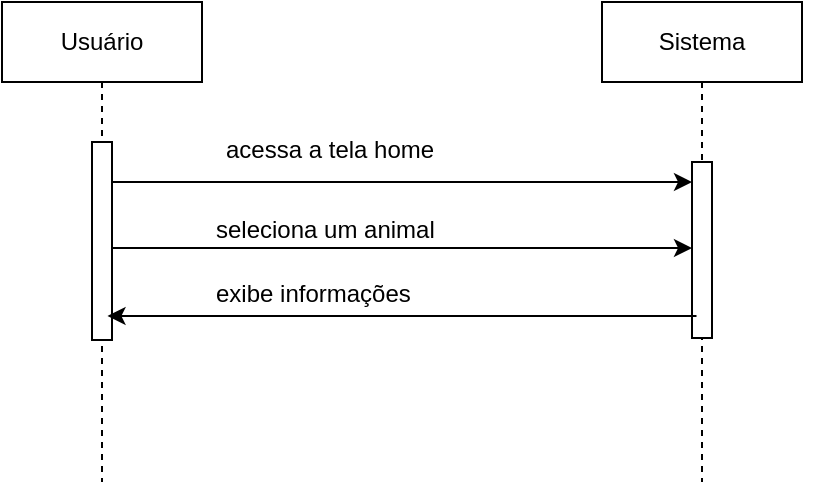 <mxfile version="24.7.17">
  <diagram name="Page-1" id="2YBvvXClWsGukQMizWep">
    <mxGraphModel dx="1120" dy="460" grid="0" gridSize="10" guides="1" tooltips="1" connect="1" arrows="1" fold="1" page="0" pageScale="1" pageWidth="850" pageHeight="1100" math="0" shadow="0">
      <root>
        <mxCell id="0" />
        <mxCell id="1" parent="0" />
        <mxCell id="B0OeJO606Wl0QepXsaKl-1" value="Usuário" style="shape=umlLifeline;perimeter=lifelinePerimeter;whiteSpace=wrap;html=1;container=0;dropTarget=0;collapsible=0;recursiveResize=0;outlineConnect=0;portConstraint=eastwest;newEdgeStyle={&quot;edgeStyle&quot;:&quot;elbowEdgeStyle&quot;,&quot;elbow&quot;:&quot;vertical&quot;,&quot;curved&quot;:0,&quot;rounded&quot;:0};" parent="1" vertex="1">
          <mxGeometry x="40" y="40" width="100" height="240" as="geometry" />
        </mxCell>
        <mxCell id="B0OeJO606Wl0QepXsaKl-2" value="" style="html=1;points=[];perimeter=orthogonalPerimeter;outlineConnect=0;targetShapes=umlLifeline;portConstraint=eastwest;newEdgeStyle={&quot;edgeStyle&quot;:&quot;elbowEdgeStyle&quot;,&quot;elbow&quot;:&quot;vertical&quot;,&quot;curved&quot;:0,&quot;rounded&quot;:0};" parent="B0OeJO606Wl0QepXsaKl-1" vertex="1">
          <mxGeometry x="45" y="70" width="10" height="99" as="geometry" />
        </mxCell>
        <mxCell id="B0OeJO606Wl0QepXsaKl-3" value="Sistema" style="shape=umlLifeline;perimeter=lifelinePerimeter;whiteSpace=wrap;html=1;container=0;dropTarget=0;collapsible=0;recursiveResize=0;outlineConnect=0;portConstraint=eastwest;newEdgeStyle={&quot;edgeStyle&quot;:&quot;elbowEdgeStyle&quot;,&quot;elbow&quot;:&quot;vertical&quot;,&quot;curved&quot;:0,&quot;rounded&quot;:0};" parent="1" vertex="1">
          <mxGeometry x="340" y="40" width="100" height="240" as="geometry" />
        </mxCell>
        <mxCell id="B0OeJO606Wl0QepXsaKl-4" value="" style="html=1;points=[];perimeter=orthogonalPerimeter;outlineConnect=0;targetShapes=umlLifeline;portConstraint=eastwest;newEdgeStyle={&quot;edgeStyle&quot;:&quot;elbowEdgeStyle&quot;,&quot;elbow&quot;:&quot;vertical&quot;,&quot;curved&quot;:0,&quot;rounded&quot;:0};" parent="B0OeJO606Wl0QepXsaKl-3" vertex="1">
          <mxGeometry x="45" y="80" width="10" height="88" as="geometry" />
        </mxCell>
        <mxCell id="B0OeJO606Wl0QepXsaKl-5" value="" style="endArrow=classic;html=1;rounded=0;" parent="1" target="B0OeJO606Wl0QepXsaKl-4" edge="1">
          <mxGeometry width="50" height="50" relative="1" as="geometry">
            <mxPoint x="95" y="130" as="sourcePoint" />
            <mxPoint x="325" y="130" as="targetPoint" />
          </mxGeometry>
        </mxCell>
        <mxCell id="B0OeJO606Wl0QepXsaKl-6" value=" acessa a tela home" style="text;whiteSpace=wrap;html=1;" parent="1" vertex="1">
          <mxGeometry x="150" y="100" width="180" height="40" as="geometry" />
        </mxCell>
        <mxCell id="B0OeJO606Wl0QepXsaKl-11" value="" style="endArrow=classic;html=1;rounded=0;" parent="1" edge="1">
          <mxGeometry width="50" height="50" relative="1" as="geometry">
            <mxPoint x="387.25" y="197" as="sourcePoint" />
            <mxPoint x="92.75" y="197" as="targetPoint" />
          </mxGeometry>
        </mxCell>
        <mxCell id="B0OeJO606Wl0QepXsaKl-17" value="seleciona um animal" style="text;whiteSpace=wrap;html=1;" parent="1" vertex="1">
          <mxGeometry x="145" y="140" width="190" height="40" as="geometry" />
        </mxCell>
        <mxCell id="B0OeJO606Wl0QepXsaKl-19" value="exibe informações" style="text;whiteSpace=wrap;html=1;" parent="1" vertex="1">
          <mxGeometry x="145" y="172" width="310" height="40" as="geometry" />
        </mxCell>
        <mxCell id="NRSdaK79Rirl9mWslHFh-3" value="" style="endArrow=classic;html=1;rounded=0;" parent="1" edge="1">
          <mxGeometry width="50" height="50" relative="1" as="geometry">
            <mxPoint x="95" y="163" as="sourcePoint" />
            <mxPoint x="385" y="163" as="targetPoint" />
          </mxGeometry>
        </mxCell>
      </root>
    </mxGraphModel>
  </diagram>
</mxfile>
